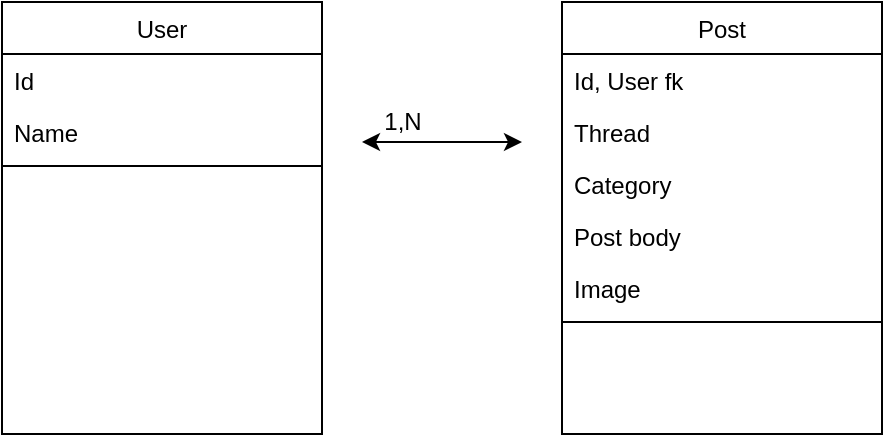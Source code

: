<mxfile version="20.4.1" type="device"><diagram id="C5RBs43oDa-KdzZeNtuy" name="Page-1"><mxGraphModel dx="1038" dy="547" grid="1" gridSize="10" guides="1" tooltips="1" connect="1" arrows="1" fold="1" page="1" pageScale="1" pageWidth="827" pageHeight="1169" math="0" shadow="0"><root><mxCell id="WIyWlLk6GJQsqaUBKTNV-0"/><mxCell id="WIyWlLk6GJQsqaUBKTNV-1" parent="WIyWlLk6GJQsqaUBKTNV-0"/><mxCell id="TPV5kHFjfbx_3f1ISWQP-6" value="User" style="swimlane;fontStyle=0;align=center;verticalAlign=top;childLayout=stackLayout;horizontal=1;startSize=26;horizontalStack=0;resizeParent=1;resizeLast=0;collapsible=1;marginBottom=0;rounded=0;shadow=0;strokeWidth=1;" vertex="1" parent="WIyWlLk6GJQsqaUBKTNV-1"><mxGeometry x="220" y="70" width="160" height="216" as="geometry"><mxRectangle x="550" y="140" width="160" height="26" as="alternateBounds"/></mxGeometry></mxCell><mxCell id="TPV5kHFjfbx_3f1ISWQP-7" value="Id" style="text;align=left;verticalAlign=top;spacingLeft=4;spacingRight=4;overflow=hidden;rotatable=0;points=[[0,0.5],[1,0.5]];portConstraint=eastwest;" vertex="1" parent="TPV5kHFjfbx_3f1ISWQP-6"><mxGeometry y="26" width="160" height="26" as="geometry"/></mxCell><mxCell id="TPV5kHFjfbx_3f1ISWQP-8" value="Name" style="text;align=left;verticalAlign=top;spacingLeft=4;spacingRight=4;overflow=hidden;rotatable=0;points=[[0,0.5],[1,0.5]];portConstraint=eastwest;rounded=0;shadow=0;html=0;" vertex="1" parent="TPV5kHFjfbx_3f1ISWQP-6"><mxGeometry y="52" width="160" height="26" as="geometry"/></mxCell><mxCell id="TPV5kHFjfbx_3f1ISWQP-12" value="" style="line;html=1;strokeWidth=1;align=left;verticalAlign=middle;spacingTop=-1;spacingLeft=3;spacingRight=3;rotatable=0;labelPosition=right;points=[];portConstraint=eastwest;" vertex="1" parent="TPV5kHFjfbx_3f1ISWQP-6"><mxGeometry y="78" width="160" height="8" as="geometry"/></mxCell><mxCell id="TPV5kHFjfbx_3f1ISWQP-15" value="Post" style="swimlane;fontStyle=0;align=center;verticalAlign=top;childLayout=stackLayout;horizontal=1;startSize=26;horizontalStack=0;resizeParent=1;resizeLast=0;collapsible=1;marginBottom=0;rounded=0;shadow=0;strokeWidth=1;" vertex="1" parent="WIyWlLk6GJQsqaUBKTNV-1"><mxGeometry x="500" y="70" width="160" height="216" as="geometry"><mxRectangle x="550" y="140" width="160" height="26" as="alternateBounds"/></mxGeometry></mxCell><mxCell id="TPV5kHFjfbx_3f1ISWQP-16" value="Id, User fk&#10;&#10;" style="text;align=left;verticalAlign=top;spacingLeft=4;spacingRight=4;overflow=hidden;rotatable=0;points=[[0,0.5],[1,0.5]];portConstraint=eastwest;" vertex="1" parent="TPV5kHFjfbx_3f1ISWQP-15"><mxGeometry y="26" width="160" height="26" as="geometry"/></mxCell><mxCell id="TPV5kHFjfbx_3f1ISWQP-17" value="Thread" style="text;align=left;verticalAlign=top;spacingLeft=4;spacingRight=4;overflow=hidden;rotatable=0;points=[[0,0.5],[1,0.5]];portConstraint=eastwest;rounded=0;shadow=0;html=0;" vertex="1" parent="TPV5kHFjfbx_3f1ISWQP-15"><mxGeometry y="52" width="160" height="26" as="geometry"/></mxCell><mxCell id="TPV5kHFjfbx_3f1ISWQP-18" value="Category" style="text;align=left;verticalAlign=top;spacingLeft=4;spacingRight=4;overflow=hidden;rotatable=0;points=[[0,0.5],[1,0.5]];portConstraint=eastwest;rounded=0;shadow=0;html=0;" vertex="1" parent="TPV5kHFjfbx_3f1ISWQP-15"><mxGeometry y="78" width="160" height="26" as="geometry"/></mxCell><mxCell id="TPV5kHFjfbx_3f1ISWQP-19" value="Post body" style="text;align=left;verticalAlign=top;spacingLeft=4;spacingRight=4;overflow=hidden;rotatable=0;points=[[0,0.5],[1,0.5]];portConstraint=eastwest;rounded=0;shadow=0;html=0;" vertex="1" parent="TPV5kHFjfbx_3f1ISWQP-15"><mxGeometry y="104" width="160" height="26" as="geometry"/></mxCell><mxCell id="TPV5kHFjfbx_3f1ISWQP-20" value="Image" style="text;align=left;verticalAlign=top;spacingLeft=4;spacingRight=4;overflow=hidden;rotatable=0;points=[[0,0.5],[1,0.5]];portConstraint=eastwest;rounded=0;shadow=0;html=0;" vertex="1" parent="TPV5kHFjfbx_3f1ISWQP-15"><mxGeometry y="130" width="160" height="26" as="geometry"/></mxCell><mxCell id="TPV5kHFjfbx_3f1ISWQP-21" value="" style="line;html=1;strokeWidth=1;align=left;verticalAlign=middle;spacingTop=-1;spacingLeft=3;spacingRight=3;rotatable=0;labelPosition=right;points=[];portConstraint=eastwest;" vertex="1" parent="TPV5kHFjfbx_3f1ISWQP-15"><mxGeometry y="156" width="160" height="8" as="geometry"/></mxCell><mxCell id="TPV5kHFjfbx_3f1ISWQP-24" value="" style="endArrow=classic;startArrow=classic;html=1;rounded=0;" edge="1" parent="WIyWlLk6GJQsqaUBKTNV-1"><mxGeometry width="50" height="50" relative="1" as="geometry"><mxPoint x="400" y="140" as="sourcePoint"/><mxPoint x="480" y="140" as="targetPoint"/></mxGeometry></mxCell><mxCell id="TPV5kHFjfbx_3f1ISWQP-25" value="1,N" style="text;html=1;align=center;verticalAlign=middle;resizable=0;points=[];autosize=1;strokeColor=none;fillColor=none;" vertex="1" parent="WIyWlLk6GJQsqaUBKTNV-1"><mxGeometry x="400" y="115" width="40" height="30" as="geometry"/></mxCell></root></mxGraphModel></diagram></mxfile>